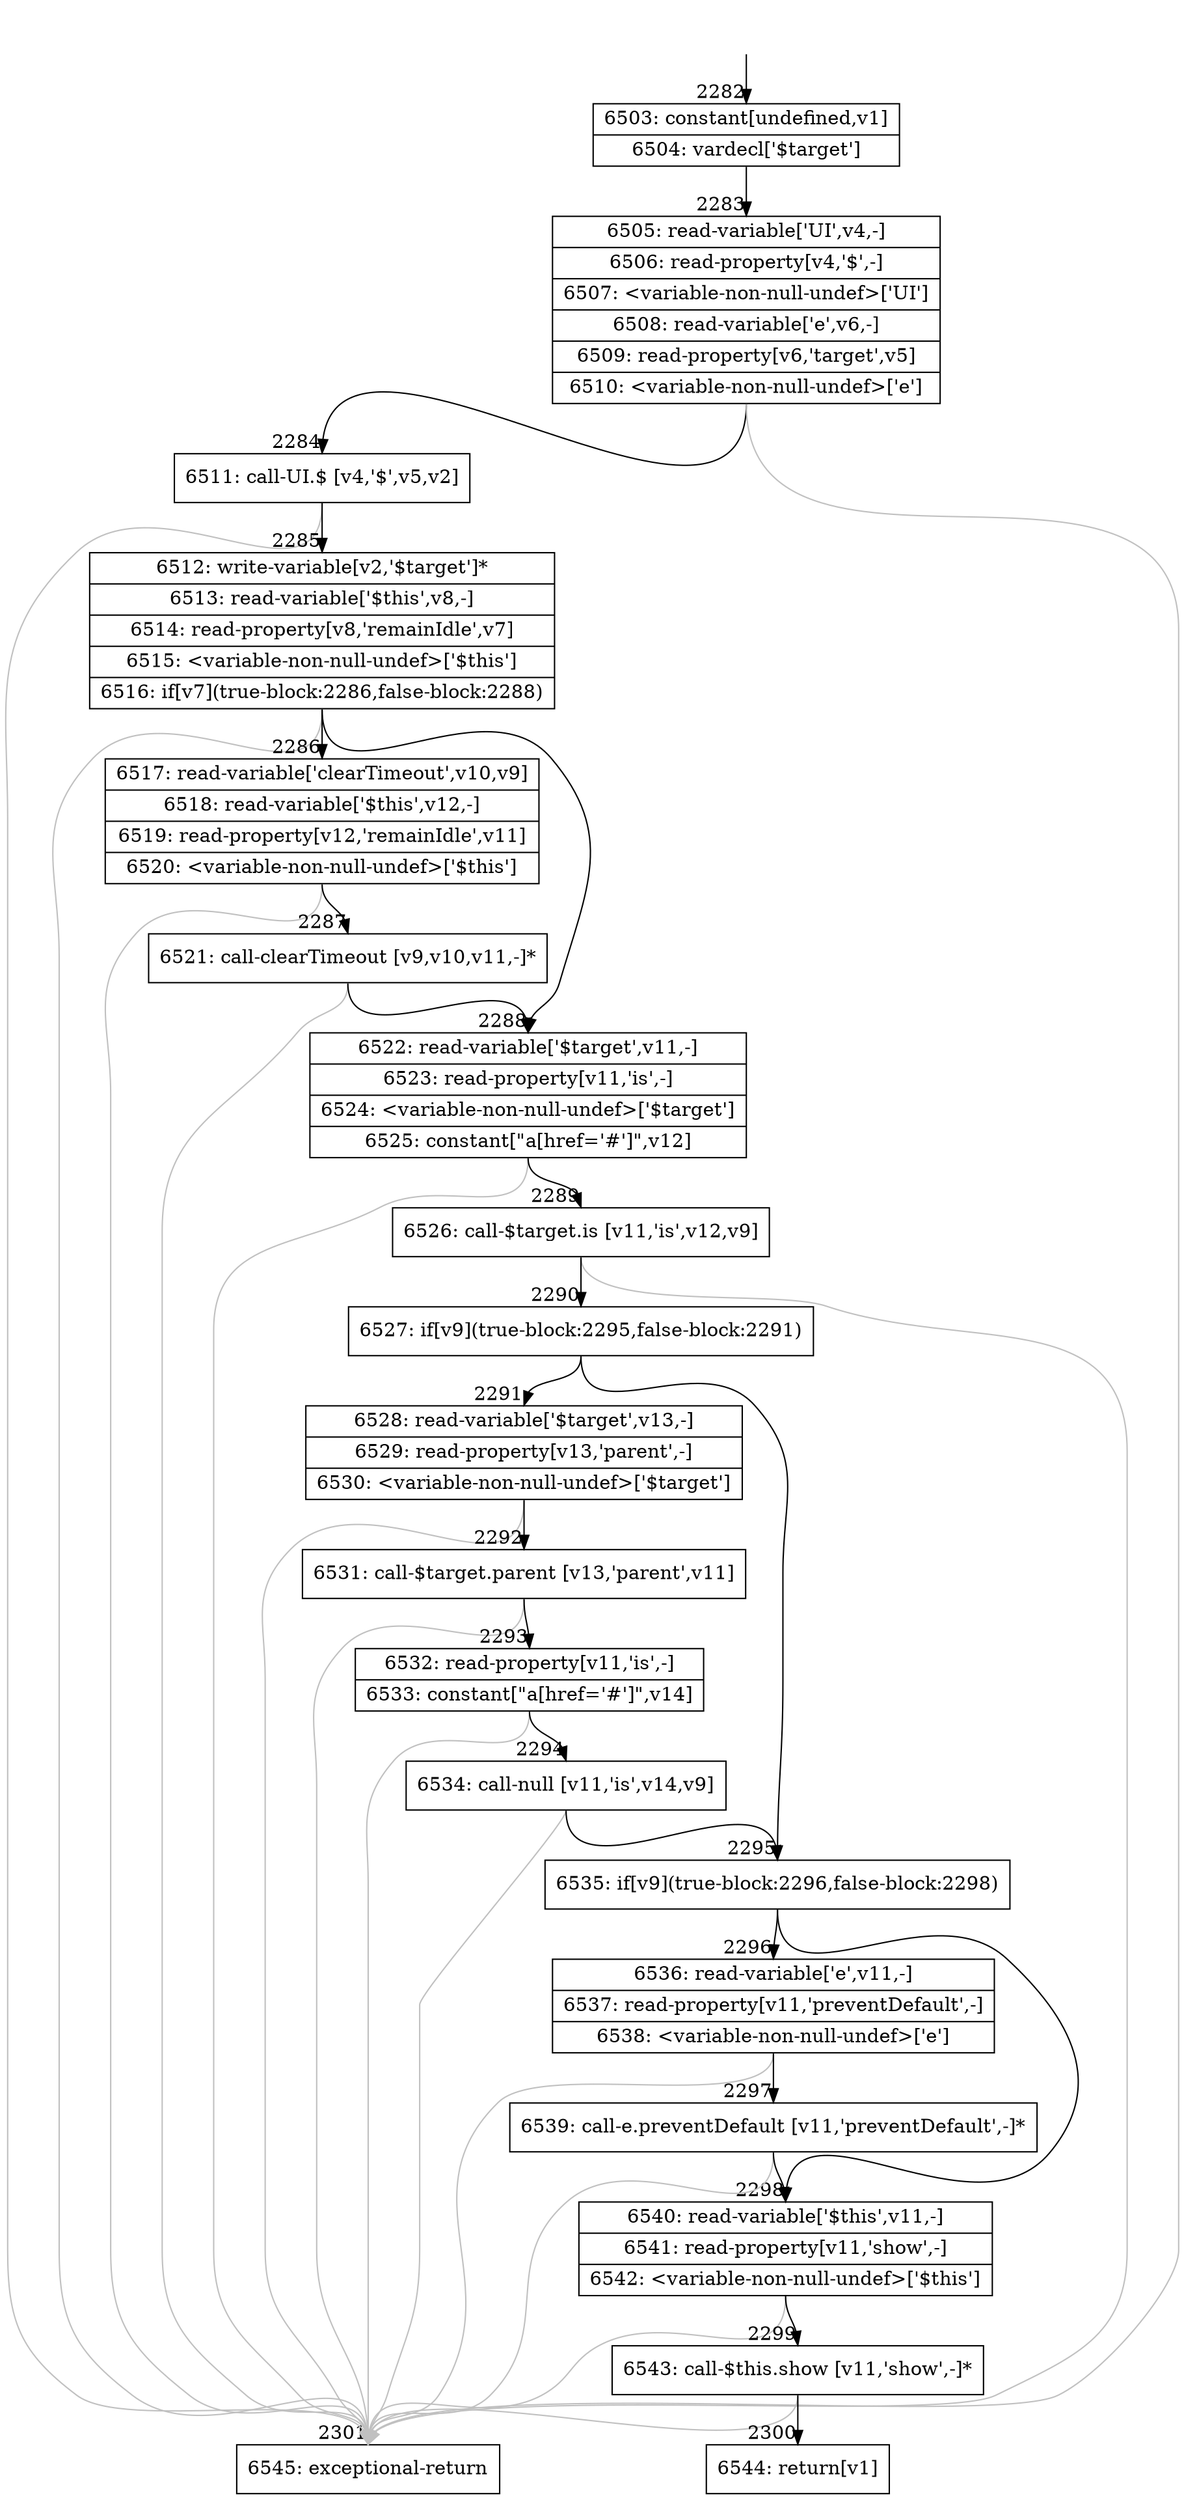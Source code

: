 digraph {
rankdir="TD"
BB_entry183[shape=none,label=""];
BB_entry183 -> BB2282 [tailport=s, headport=n, headlabel="    2282"]
BB2282 [shape=record label="{6503: constant[undefined,v1]|6504: vardecl['$target']}" ] 
BB2282 -> BB2283 [tailport=s, headport=n, headlabel="      2283"]
BB2283 [shape=record label="{6505: read-variable['UI',v4,-]|6506: read-property[v4,'$',-]|6507: \<variable-non-null-undef\>['UI']|6508: read-variable['e',v6,-]|6509: read-property[v6,'target',v5]|6510: \<variable-non-null-undef\>['e']}" ] 
BB2283 -> BB2284 [tailport=s, headport=n, headlabel="      2284"]
BB2283 -> BB2301 [tailport=s, headport=n, color=gray, headlabel="      2301"]
BB2284 [shape=record label="{6511: call-UI.$ [v4,'$',v5,v2]}" ] 
BB2284 -> BB2285 [tailport=s, headport=n, headlabel="      2285"]
BB2284 -> BB2301 [tailport=s, headport=n, color=gray]
BB2285 [shape=record label="{6512: write-variable[v2,'$target']*|6513: read-variable['$this',v8,-]|6514: read-property[v8,'remainIdle',v7]|6515: \<variable-non-null-undef\>['$this']|6516: if[v7](true-block:2286,false-block:2288)}" ] 
BB2285 -> BB2286 [tailport=s, headport=n, headlabel="      2286"]
BB2285 -> BB2288 [tailport=s, headport=n, headlabel="      2288"]
BB2285 -> BB2301 [tailport=s, headport=n, color=gray]
BB2286 [shape=record label="{6517: read-variable['clearTimeout',v10,v9]|6518: read-variable['$this',v12,-]|6519: read-property[v12,'remainIdle',v11]|6520: \<variable-non-null-undef\>['$this']}" ] 
BB2286 -> BB2287 [tailport=s, headport=n, headlabel="      2287"]
BB2286 -> BB2301 [tailport=s, headport=n, color=gray]
BB2287 [shape=record label="{6521: call-clearTimeout [v9,v10,v11,-]*}" ] 
BB2287 -> BB2288 [tailport=s, headport=n]
BB2287 -> BB2301 [tailport=s, headport=n, color=gray]
BB2288 [shape=record label="{6522: read-variable['$target',v11,-]|6523: read-property[v11,'is',-]|6524: \<variable-non-null-undef\>['$target']|6525: constant[\"a[href='#']\",v12]}" ] 
BB2288 -> BB2289 [tailport=s, headport=n, headlabel="      2289"]
BB2288 -> BB2301 [tailport=s, headport=n, color=gray]
BB2289 [shape=record label="{6526: call-$target.is [v11,'is',v12,v9]}" ] 
BB2289 -> BB2290 [tailport=s, headport=n, headlabel="      2290"]
BB2289 -> BB2301 [tailport=s, headport=n, color=gray]
BB2290 [shape=record label="{6527: if[v9](true-block:2295,false-block:2291)}" ] 
BB2290 -> BB2295 [tailport=s, headport=n, headlabel="      2295"]
BB2290 -> BB2291 [tailport=s, headport=n, headlabel="      2291"]
BB2291 [shape=record label="{6528: read-variable['$target',v13,-]|6529: read-property[v13,'parent',-]|6530: \<variable-non-null-undef\>['$target']}" ] 
BB2291 -> BB2292 [tailport=s, headport=n, headlabel="      2292"]
BB2291 -> BB2301 [tailport=s, headport=n, color=gray]
BB2292 [shape=record label="{6531: call-$target.parent [v13,'parent',v11]}" ] 
BB2292 -> BB2293 [tailport=s, headport=n, headlabel="      2293"]
BB2292 -> BB2301 [tailport=s, headport=n, color=gray]
BB2293 [shape=record label="{6532: read-property[v11,'is',-]|6533: constant[\"a[href='#']\",v14]}" ] 
BB2293 -> BB2294 [tailport=s, headport=n, headlabel="      2294"]
BB2293 -> BB2301 [tailport=s, headport=n, color=gray]
BB2294 [shape=record label="{6534: call-null [v11,'is',v14,v9]}" ] 
BB2294 -> BB2295 [tailport=s, headport=n]
BB2294 -> BB2301 [tailport=s, headport=n, color=gray]
BB2295 [shape=record label="{6535: if[v9](true-block:2296,false-block:2298)}" ] 
BB2295 -> BB2296 [tailport=s, headport=n, headlabel="      2296"]
BB2295 -> BB2298 [tailport=s, headport=n, headlabel="      2298"]
BB2296 [shape=record label="{6536: read-variable['e',v11,-]|6537: read-property[v11,'preventDefault',-]|6538: \<variable-non-null-undef\>['e']}" ] 
BB2296 -> BB2297 [tailport=s, headport=n, headlabel="      2297"]
BB2296 -> BB2301 [tailport=s, headport=n, color=gray]
BB2297 [shape=record label="{6539: call-e.preventDefault [v11,'preventDefault',-]*}" ] 
BB2297 -> BB2298 [tailport=s, headport=n]
BB2297 -> BB2301 [tailport=s, headport=n, color=gray]
BB2298 [shape=record label="{6540: read-variable['$this',v11,-]|6541: read-property[v11,'show',-]|6542: \<variable-non-null-undef\>['$this']}" ] 
BB2298 -> BB2299 [tailport=s, headport=n, headlabel="      2299"]
BB2298 -> BB2301 [tailport=s, headport=n, color=gray]
BB2299 [shape=record label="{6543: call-$this.show [v11,'show',-]*}" ] 
BB2299 -> BB2300 [tailport=s, headport=n, headlabel="      2300"]
BB2299 -> BB2301 [tailport=s, headport=n, color=gray]
BB2300 [shape=record label="{6544: return[v1]}" ] 
BB2301 [shape=record label="{6545: exceptional-return}" ] 
//#$~ 1796
}
